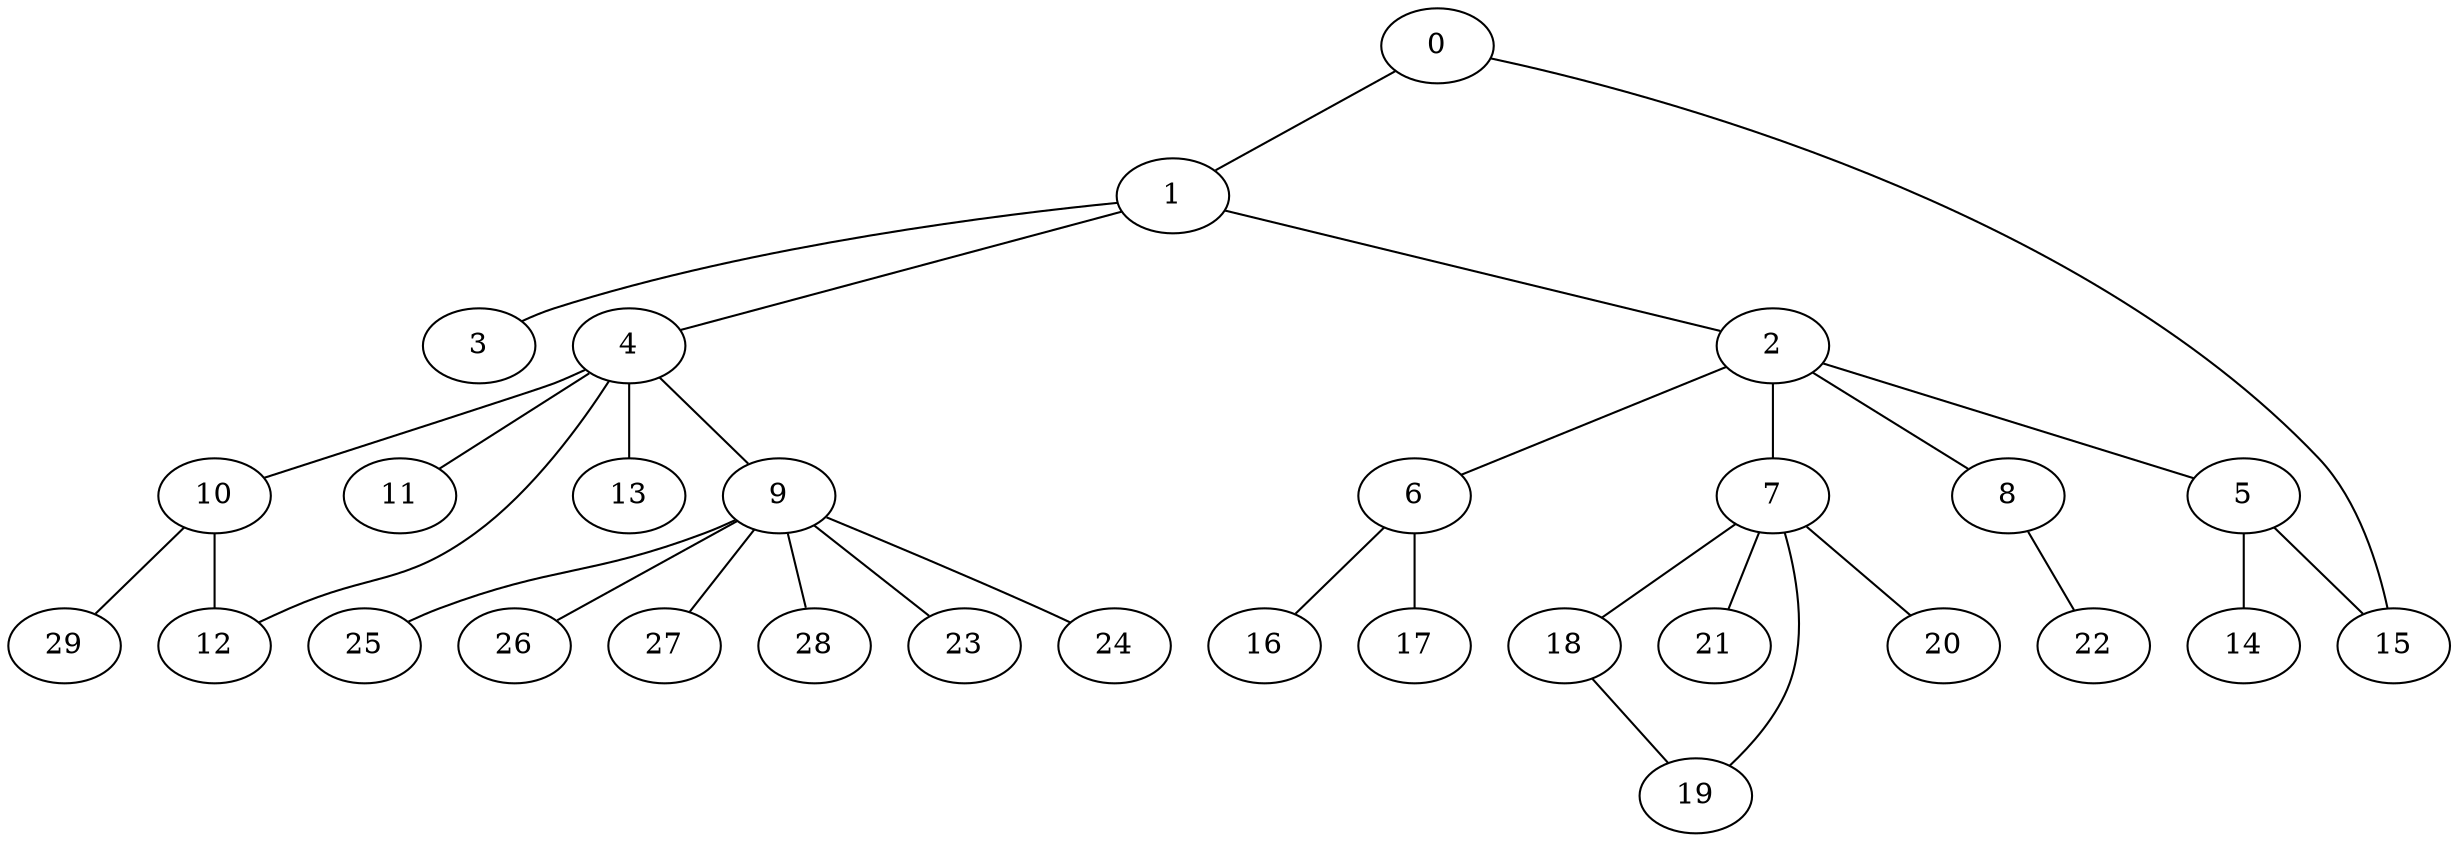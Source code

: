 
graph graphname {
    0 -- 1
0 -- 15
1 -- 2
1 -- 3
1 -- 4
2 -- 8
2 -- 5
2 -- 6
2 -- 7
4 -- 9
4 -- 10
4 -- 11
4 -- 12
4 -- 13
5 -- 14
5 -- 15
6 -- 16
6 -- 17
7 -- 19
7 -- 20
7 -- 18
7 -- 21
8 -- 22
9 -- 23
9 -- 24
9 -- 25
9 -- 26
9 -- 27
9 -- 28
10 -- 29
10 -- 12
18 -- 19

}
